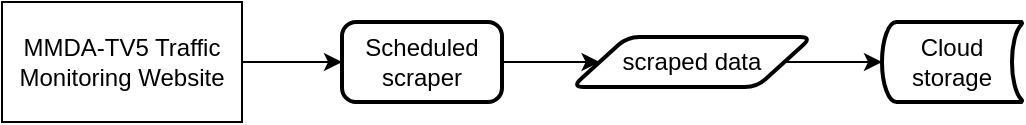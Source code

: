 <mxfile version="13.5.3" type="device"><diagram id="CoBGa40VPmL_4B-DX6fS" name="Page-1"><mxGraphModel dx="868" dy="423" grid="1" gridSize="10" guides="1" tooltips="1" connect="1" arrows="1" fold="1" page="1" pageScale="1" pageWidth="850" pageHeight="1100" math="0" shadow="0"><root><mxCell id="0"/><mxCell id="1" parent="0"/><mxCell id="gO5Bb9mmklWKrL5JDe5m-4" style="edgeStyle=orthogonalEdgeStyle;rounded=0;orthogonalLoop=1;jettySize=auto;html=1;exitX=1;exitY=0.5;exitDx=0;exitDy=0;" edge="1" parent="1" source="gO5Bb9mmklWKrL5JDe5m-2" target="gO5Bb9mmklWKrL5JDe5m-3"><mxGeometry relative="1" as="geometry"/></mxCell><mxCell id="gO5Bb9mmklWKrL5JDe5m-2" value="MMDA-TV5 Traffic Monitoring Website" style="rounded=0;whiteSpace=wrap;html=1;" vertex="1" parent="1"><mxGeometry x="80" y="80" width="120" height="60" as="geometry"/></mxCell><mxCell id="gO5Bb9mmklWKrL5JDe5m-5" style="edgeStyle=orthogonalEdgeStyle;rounded=0;orthogonalLoop=1;jettySize=auto;html=1;exitX=1;exitY=0.5;exitDx=0;exitDy=0;entryX=0;entryY=0.5;entryDx=0;entryDy=0;" edge="1" parent="1" source="gO5Bb9mmklWKrL5JDe5m-3" target="gO5Bb9mmklWKrL5JDe5m-6"><mxGeometry relative="1" as="geometry"><mxPoint x="380" y="110" as="targetPoint"/></mxGeometry></mxCell><mxCell id="gO5Bb9mmklWKrL5JDe5m-3" value="Scheduled scraper" style="rounded=1;whiteSpace=wrap;html=1;absoluteArcSize=1;arcSize=14;strokeWidth=2;" vertex="1" parent="1"><mxGeometry x="250" y="90" width="80" height="40" as="geometry"/></mxCell><mxCell id="gO5Bb9mmklWKrL5JDe5m-8" style="edgeStyle=orthogonalEdgeStyle;rounded=0;orthogonalLoop=1;jettySize=auto;html=1;exitX=1;exitY=0.5;exitDx=0;exitDy=0;entryX=0;entryY=0.5;entryDx=0;entryDy=0;entryPerimeter=0;" edge="1" parent="1" source="gO5Bb9mmklWKrL5JDe5m-6" target="gO5Bb9mmklWKrL5JDe5m-9"><mxGeometry relative="1" as="geometry"><mxPoint x="520" y="110" as="targetPoint"/></mxGeometry></mxCell><mxCell id="gO5Bb9mmklWKrL5JDe5m-6" value="scraped data" style="shape=parallelogram;html=1;strokeWidth=2;perimeter=parallelogramPerimeter;whiteSpace=wrap;rounded=1;arcSize=12;size=0.23;" vertex="1" parent="1"><mxGeometry x="365" y="97.5" width="120" height="25" as="geometry"/></mxCell><mxCell id="gO5Bb9mmklWKrL5JDe5m-9" value="Cloud storage" style="strokeWidth=2;html=1;shape=mxgraph.flowchart.stored_data;whiteSpace=wrap;" vertex="1" parent="1"><mxGeometry x="520" y="90" width="70" height="40" as="geometry"/></mxCell></root></mxGraphModel></diagram></mxfile>